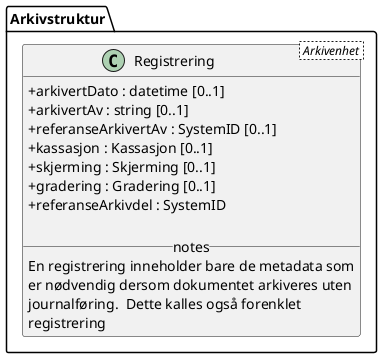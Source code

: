 @startuml
skinparam classAttributeIconSize 0
'FIXME dropped caption "class Fig01_Klasse"
class Arkivstruktur.Registrering < Arkivenhet > {
  +arkivertDato : datetime [0..1]
  +arkivertAv : string [0..1]
  +referanseArkivertAv : SystemID [0..1]
  +kassasjon : Kassasjon [0..1]
  +skjerming : Skjerming [0..1]
  +gradering : Gradering [0..1]
  +referanseArkivdel : SystemID

  __ notes __
  En registrering inneholder bare de metadata som
  er nødvendig dersom dokumentet arkiveres uten
  journalføring.  Dette kalles også forenklet
  registrering
}
@enduml
